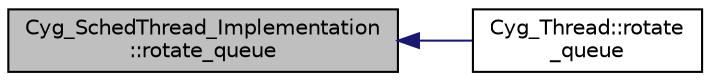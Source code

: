 digraph "Cyg_SchedThread_Implementation::rotate_queue"
{
  edge [fontname="Helvetica",fontsize="10",labelfontname="Helvetica",labelfontsize="10"];
  node [fontname="Helvetica",fontsize="10",shape=record];
  rankdir="LR";
  Node1 [label="Cyg_SchedThread_Implementation\l::rotate_queue",height=0.2,width=0.4,color="black", fillcolor="grey75", style="filled" fontcolor="black"];
  Node1 -> Node2 [dir="back",color="midnightblue",fontsize="10",style="solid",fontname="Helvetica"];
  Node2 [label="Cyg_Thread::rotate\l_queue",height=0.2,width=0.4,color="black", fillcolor="white", style="filled",URL="$class_cyg___thread.html#a096f76683fd0c5b0fdce639d84a421de"];
}
